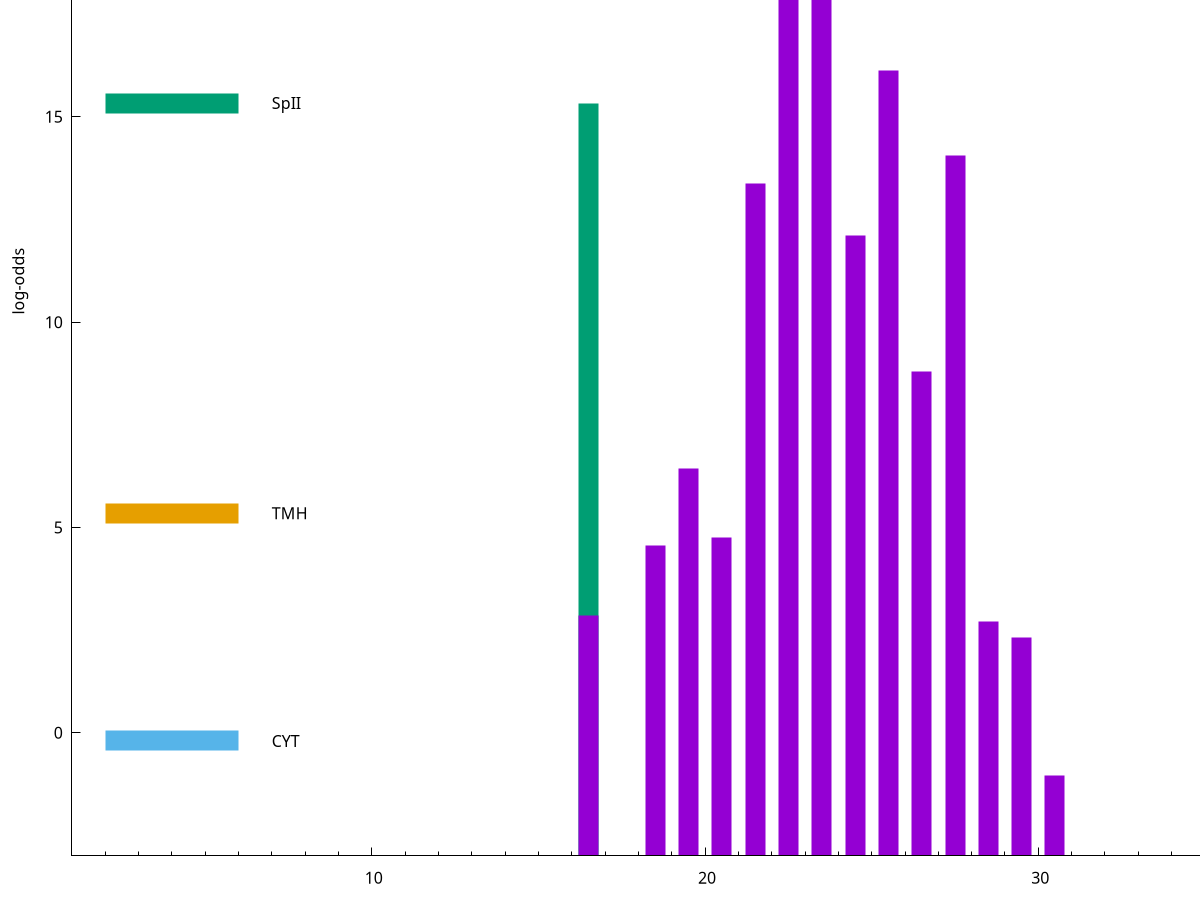 set title "LipoP predictions for SRR4065668.gff"
set size 2., 1.4
set xrange [1:70] 
set mxtics 10
set yrange [-3:25]
set y2range [0:28]
set ylabel "log-odds"
set term postscript eps color solid "Helvetica" 30
set output "SRR4065668.gff15.eps"
set arrow from 2,23.2079 to 6,23.2079 nohead lt 1 lw 20
set label "SpI" at 7,23.2079
set arrow from 2,15.3363 to 6,15.3363 nohead lt 2 lw 20
set label "SpII" at 7,15.3363
set arrow from 2,5.34829 to 6,5.34829 nohead lt 4 lw 20
set label "TMH" at 7,5.34829
set arrow from 2,-0.200913 to 6,-0.200913 nohead lt 3 lw 20
set label "CYT" at 7,-0.200913
set arrow from 2,23.2079 to 6,23.2079 nohead lt 1 lw 20
set label "SpI" at 7,23.2079
# NOTE: The scores below are the log-odds scores with the threshold
# NOTE: subtracted (a hack to make gnuplot make the histogram all
# NOTE: look nice).
plot "-" axes x1y2 title "" with impulses lt 2 lw 20, "-" axes x1y2 title "" with impulses lt 1 lw 20
16.500000 18.336300
e
23.500000 26.116600
22.500000 21.901800
25.500000 19.127100
27.500000 17.057300
21.500000 16.387100
24.500000 15.098900
26.500000 11.794880
19.500000 9.447110
20.500000 7.760180
18.500000 7.559250
16.500000 5.857770
28.500000 5.698430
29.500000 5.314510
30.500000 1.968570
e
exit
